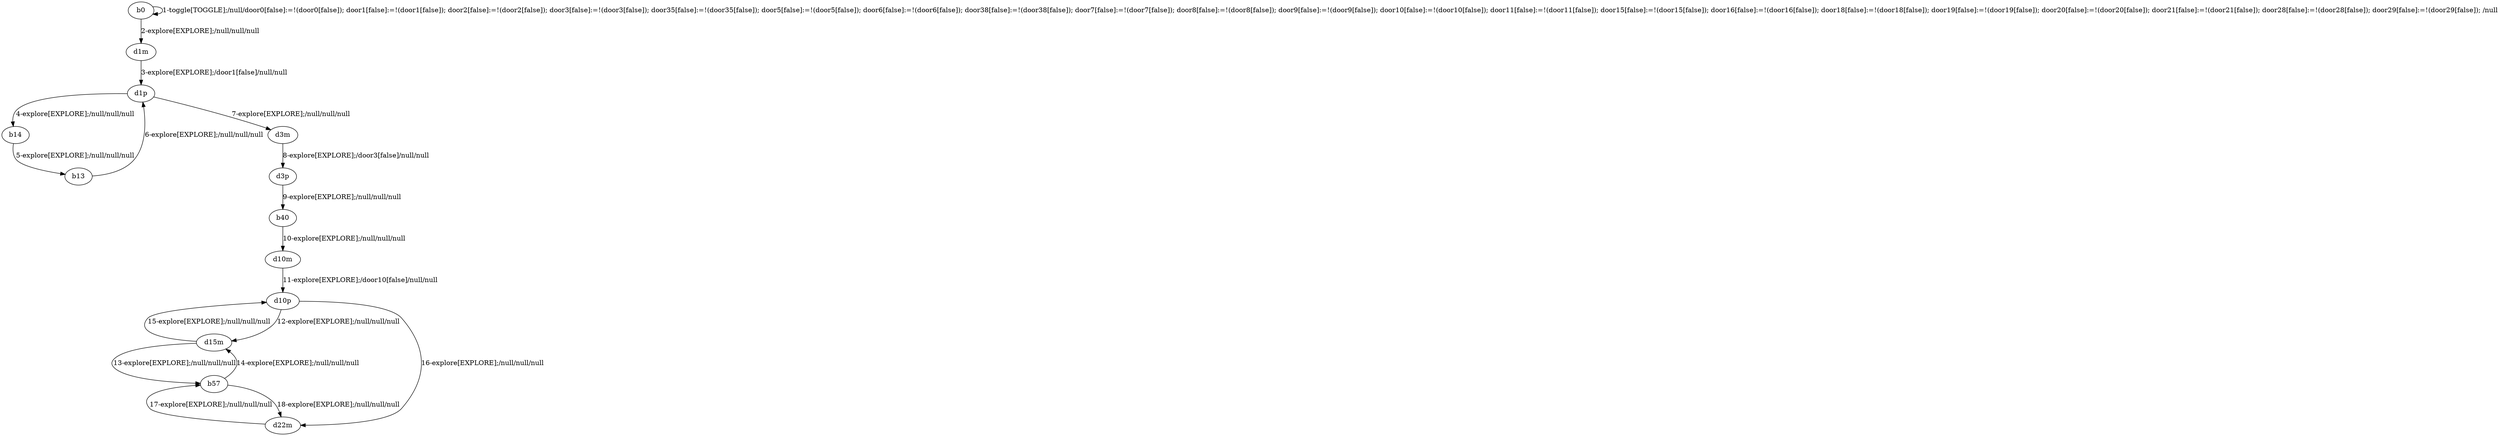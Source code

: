 # Total number of goals covered by this test: 1
# b57 --> d22m

digraph g {
"b0" -> "b0" [label = "1-toggle[TOGGLE];/null/door0[false]:=!(door0[false]); door1[false]:=!(door1[false]); door2[false]:=!(door2[false]); door3[false]:=!(door3[false]); door35[false]:=!(door35[false]); door5[false]:=!(door5[false]); door6[false]:=!(door6[false]); door38[false]:=!(door38[false]); door7[false]:=!(door7[false]); door8[false]:=!(door8[false]); door9[false]:=!(door9[false]); door10[false]:=!(door10[false]); door11[false]:=!(door11[false]); door15[false]:=!(door15[false]); door16[false]:=!(door16[false]); door18[false]:=!(door18[false]); door19[false]:=!(door19[false]); door20[false]:=!(door20[false]); door21[false]:=!(door21[false]); door28[false]:=!(door28[false]); door29[false]:=!(door29[false]); /null"];
"b0" -> "d1m" [label = "2-explore[EXPLORE];/null/null/null"];
"d1m" -> "d1p" [label = "3-explore[EXPLORE];/door1[false]/null/null"];
"d1p" -> "b14" [label = "4-explore[EXPLORE];/null/null/null"];
"b14" -> "b13" [label = "5-explore[EXPLORE];/null/null/null"];
"b13" -> "d1p" [label = "6-explore[EXPLORE];/null/null/null"];
"d1p" -> "d3m" [label = "7-explore[EXPLORE];/null/null/null"];
"d3m" -> "d3p" [label = "8-explore[EXPLORE];/door3[false]/null/null"];
"d3p" -> "b40" [label = "9-explore[EXPLORE];/null/null/null"];
"b40" -> "d10m" [label = "10-explore[EXPLORE];/null/null/null"];
"d10m" -> "d10p" [label = "11-explore[EXPLORE];/door10[false]/null/null"];
"d10p" -> "d15m" [label = "12-explore[EXPLORE];/null/null/null"];
"d15m" -> "b57" [label = "13-explore[EXPLORE];/null/null/null"];
"b57" -> "d15m" [label = "14-explore[EXPLORE];/null/null/null"];
"d15m" -> "d10p" [label = "15-explore[EXPLORE];/null/null/null"];
"d10p" -> "d22m" [label = "16-explore[EXPLORE];/null/null/null"];
"d22m" -> "b57" [label = "17-explore[EXPLORE];/null/null/null"];
"b57" -> "d22m" [label = "18-explore[EXPLORE];/null/null/null"];
}